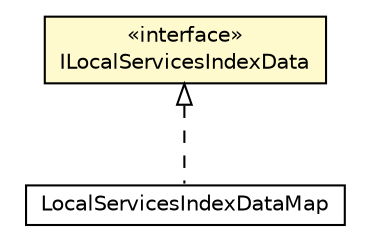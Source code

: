 #!/usr/local/bin/dot
#
# Class diagram 
# Generated by UMLGraph version R5_6-24-gf6e263 (http://www.umlgraph.org/)
#

digraph G {
	edge [fontname="Helvetica",fontsize=10,labelfontname="Helvetica",labelfontsize=10];
	node [fontname="Helvetica",fontsize=10,shape=plaintext];
	nodesep=0.25;
	ranksep=0.5;
	// org.universAAL.middleware.service.data.LocalServicesIndexDataMap
	c4665029 [label=<<table title="org.universAAL.middleware.service.data.LocalServicesIndexDataMap" border="0" cellborder="1" cellspacing="0" cellpadding="2" port="p" href="./LocalServicesIndexDataMap.html">
		<tr><td><table border="0" cellspacing="0" cellpadding="1">
<tr><td align="center" balign="center"> LocalServicesIndexDataMap </td></tr>
		</table></td></tr>
		</table>>, URL="./LocalServicesIndexDataMap.html", fontname="Helvetica", fontcolor="black", fontsize=10.0];
	// org.universAAL.middleware.service.data.ILocalServicesIndexData
	c4665033 [label=<<table title="org.universAAL.middleware.service.data.ILocalServicesIndexData" border="0" cellborder="1" cellspacing="0" cellpadding="2" port="p" bgcolor="lemonChiffon" href="./ILocalServicesIndexData.html">
		<tr><td><table border="0" cellspacing="0" cellpadding="1">
<tr><td align="center" balign="center"> &#171;interface&#187; </td></tr>
<tr><td align="center" balign="center"> ILocalServicesIndexData </td></tr>
		</table></td></tr>
		</table>>, URL="./ILocalServicesIndexData.html", fontname="Helvetica", fontcolor="black", fontsize=10.0];
	//org.universAAL.middleware.service.data.LocalServicesIndexDataMap implements org.universAAL.middleware.service.data.ILocalServicesIndexData
	c4665033:p -> c4665029:p [dir=back,arrowtail=empty,style=dashed];
}

